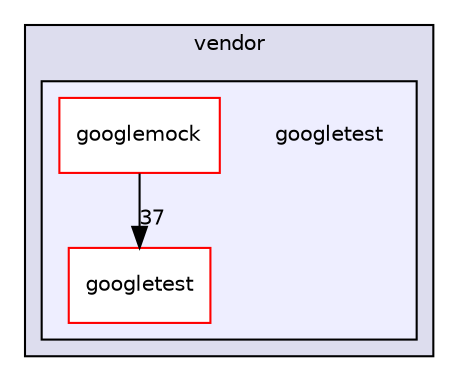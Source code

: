 digraph "/home/bhargavi/Documents/SDR/Copy_Exam_808X/vendor/googletest" {
  compound=true
  node [ fontsize="10", fontname="Helvetica"];
  edge [ labelfontsize="10", labelfontname="Helvetica"];
  subgraph clusterdir_5d1de22450e975ae8b8e3c6778d8e47b {
    graph [ bgcolor="#ddddee", pencolor="black", label="vendor" fontname="Helvetica", fontsize="10", URL="dir_5d1de22450e975ae8b8e3c6778d8e47b.html"]
  subgraph clusterdir_4f8a2e48e1d727bb121ccdd0b8a29c4f {
    graph [ bgcolor="#eeeeff", pencolor="black", label="" URL="dir_4f8a2e48e1d727bb121ccdd0b8a29c4f.html"];
    dir_4f8a2e48e1d727bb121ccdd0b8a29c4f [shape=plaintext label="googletest"];
    dir_40ae04b733261c7888eedf98b0f42974 [shape=box label="googlemock" color="red" fillcolor="white" style="filled" URL="dir_40ae04b733261c7888eedf98b0f42974.html"];
    dir_b4ce33c9d03ef0a64bbb87ed26746342 [shape=box label="googletest" color="red" fillcolor="white" style="filled" URL="dir_b4ce33c9d03ef0a64bbb87ed26746342.html"];
  }
  }
  dir_40ae04b733261c7888eedf98b0f42974->dir_b4ce33c9d03ef0a64bbb87ed26746342 [headlabel="37", labeldistance=1.5 headhref="dir_000012_000020.html"];
}
